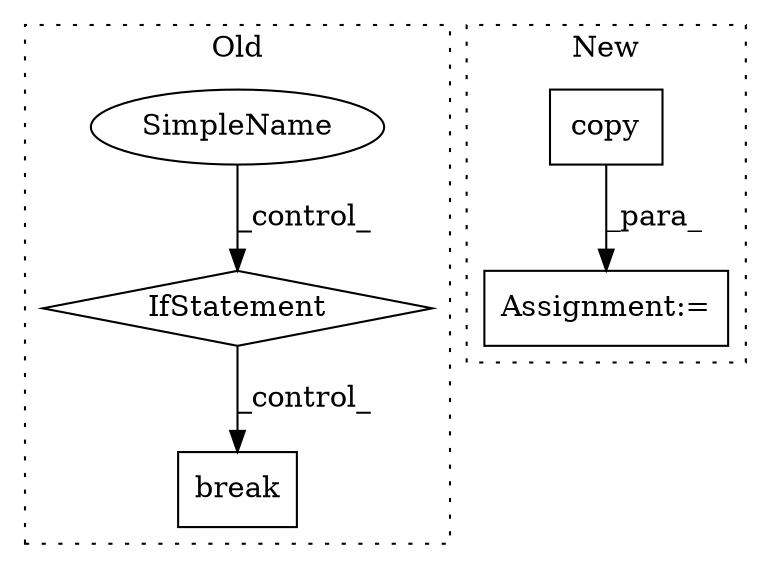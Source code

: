 digraph G {
subgraph cluster0 {
1 [label="break" a="10" s="30866" l="6" shape="box"];
3 [label="IfStatement" a="25" s="30823,30854" l="4,2" shape="diamond"];
4 [label="SimpleName" a="42" s="" l="" shape="ellipse"];
label = "Old";
style="dotted";
}
subgraph cluster1 {
2 [label="copy" a="32" s="29007,29016" l="5,1" shape="box"];
5 [label="Assignment:=" a="7" s="29068" l="1" shape="box"];
label = "New";
style="dotted";
}
2 -> 5 [label="_para_"];
3 -> 1 [label="_control_"];
4 -> 3 [label="_control_"];
}